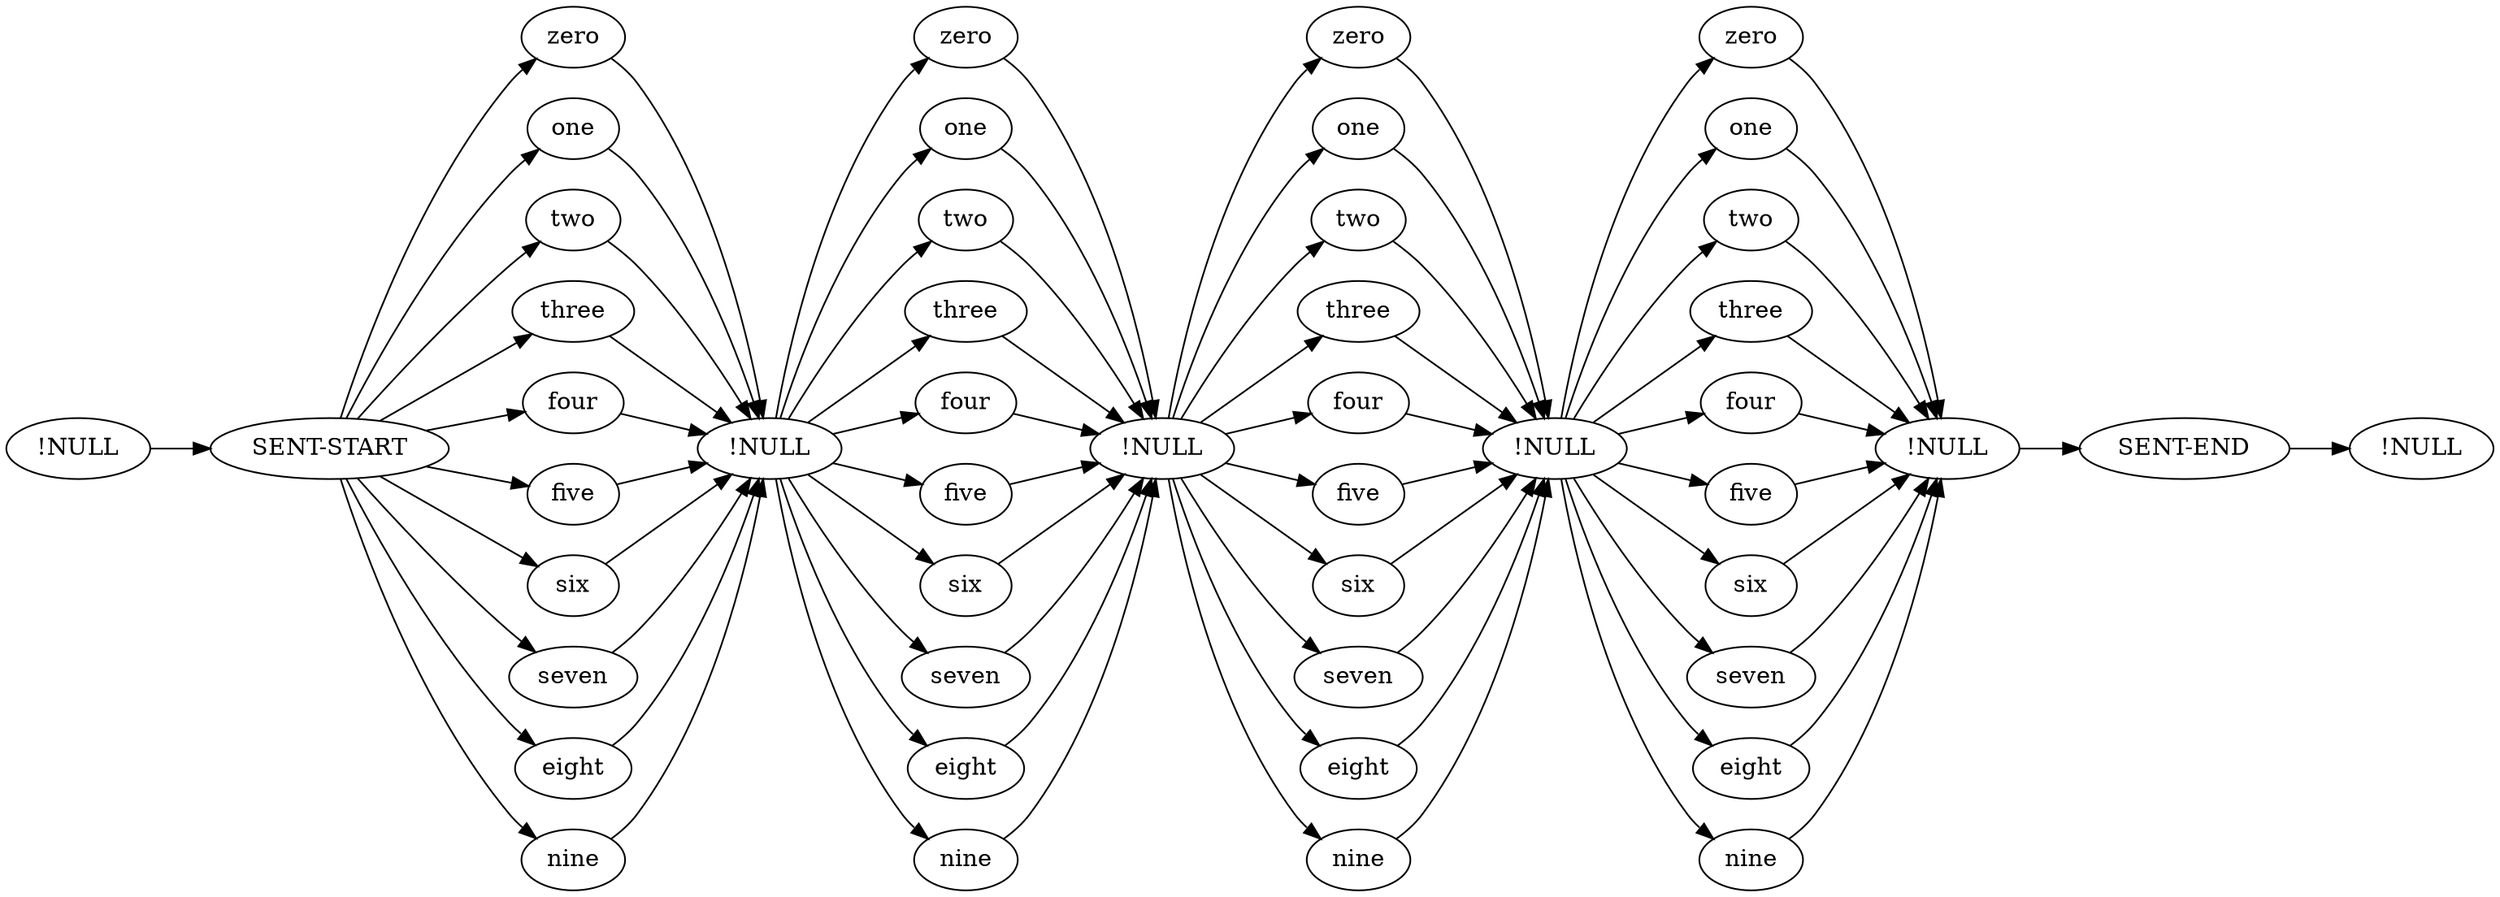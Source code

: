 digraph g {
 rankdir=LR

0    [label="!NULL"]
1    [label="!NULL"]
2    [label="SENT-START"]
3    [label="zero"]
4    [label="!NULL"]
5    [label="one"]
6    [label="two"]
7    [label="three"]
8    [label="four"]
9    [label="five"]
10   [label="six"]
11   [label="seven"]
12   [label="eight"]
13   [label="nine"]
14   [label="zero"]
15   [label="!NULL"]
16   [label="one"]
17   [label="two"]
18   [label="three"]
19   [label="four"]
20   [label="five"]
21   [label="six"]
22   [label="seven"]
23   [label="eight"]
24   [label="nine"]
25   [label="zero"]
26   [label="!NULL"]
27   [label="one"]
28   [label="two"]
29   [label="three"]
30   [label="four"]
31   [label="five"]
32   [label="six"]
33   [label="seven"]
34   [label="eight"]
35   [label="nine"]
36   [label="zero"]
37   [label="!NULL"]
38   [label="one"]
39   [label="two"]
40   [label="three"]
41   [label="four"]
42   [label="five"]
43   [label="six"]
44   [label="seven"]
45   [label="eight"]
46   [label="nine"]
47   [label="SENT-END"]
     47   ->1    
     0    ->2    
     2    ->3    
     3    ->4    
     5    ->4    
     6    ->4    
     7    ->4    
     8    ->4    
     9    ->4    
     10   ->4    
    11   ->4    
    12   ->4    
    13   ->4    
    2    ->5    
    2    ->6    
    2    ->7    
    2    ->8    
    2    ->9    
    2    ->10   
    2    ->11   
    2    ->12   
    2    ->13   
    4    ->14   
    14   ->15   
    16   ->15   
    17   ->15   
    18   ->15   
    19   ->15   
    20   ->15   
    21   ->15   
    22   ->15   
    23   ->15   
    24   ->15   
    4    ->16   
    4    ->17   
    4    ->18   
    4    ->19   
    4    ->20   
    4    ->21   
    4    ->22   
    4    ->23   
    4    ->24   
    15   ->25   
    25   ->26   
    27   ->26   
    28   ->26   
    29   ->26   
    30   ->26   
    31   ->26   
    32   ->26   
    33   ->26   
    34   ->26   
    35   ->26   
    15   ->27   
    15   ->28   
    15   ->29   
    15   ->30   
    15   ->31   
    15   ->32   
    15   ->33   
    15   ->34   
    15   ->35   
    26   ->36   
    36   ->37   
    38   ->37   
    39   ->37   
    40   ->37   
    41   ->37   
    42   ->37   
    43   ->37   
    44   ->37   
    45   ->37   
    46   ->37   
    26   ->38   
    26   ->39   
    26   ->40   
    26   ->41   
    26   ->42   
    26   ->43   
    26   ->44   
    26   ->45   
    26   ->46   
    37   ->47   
}
